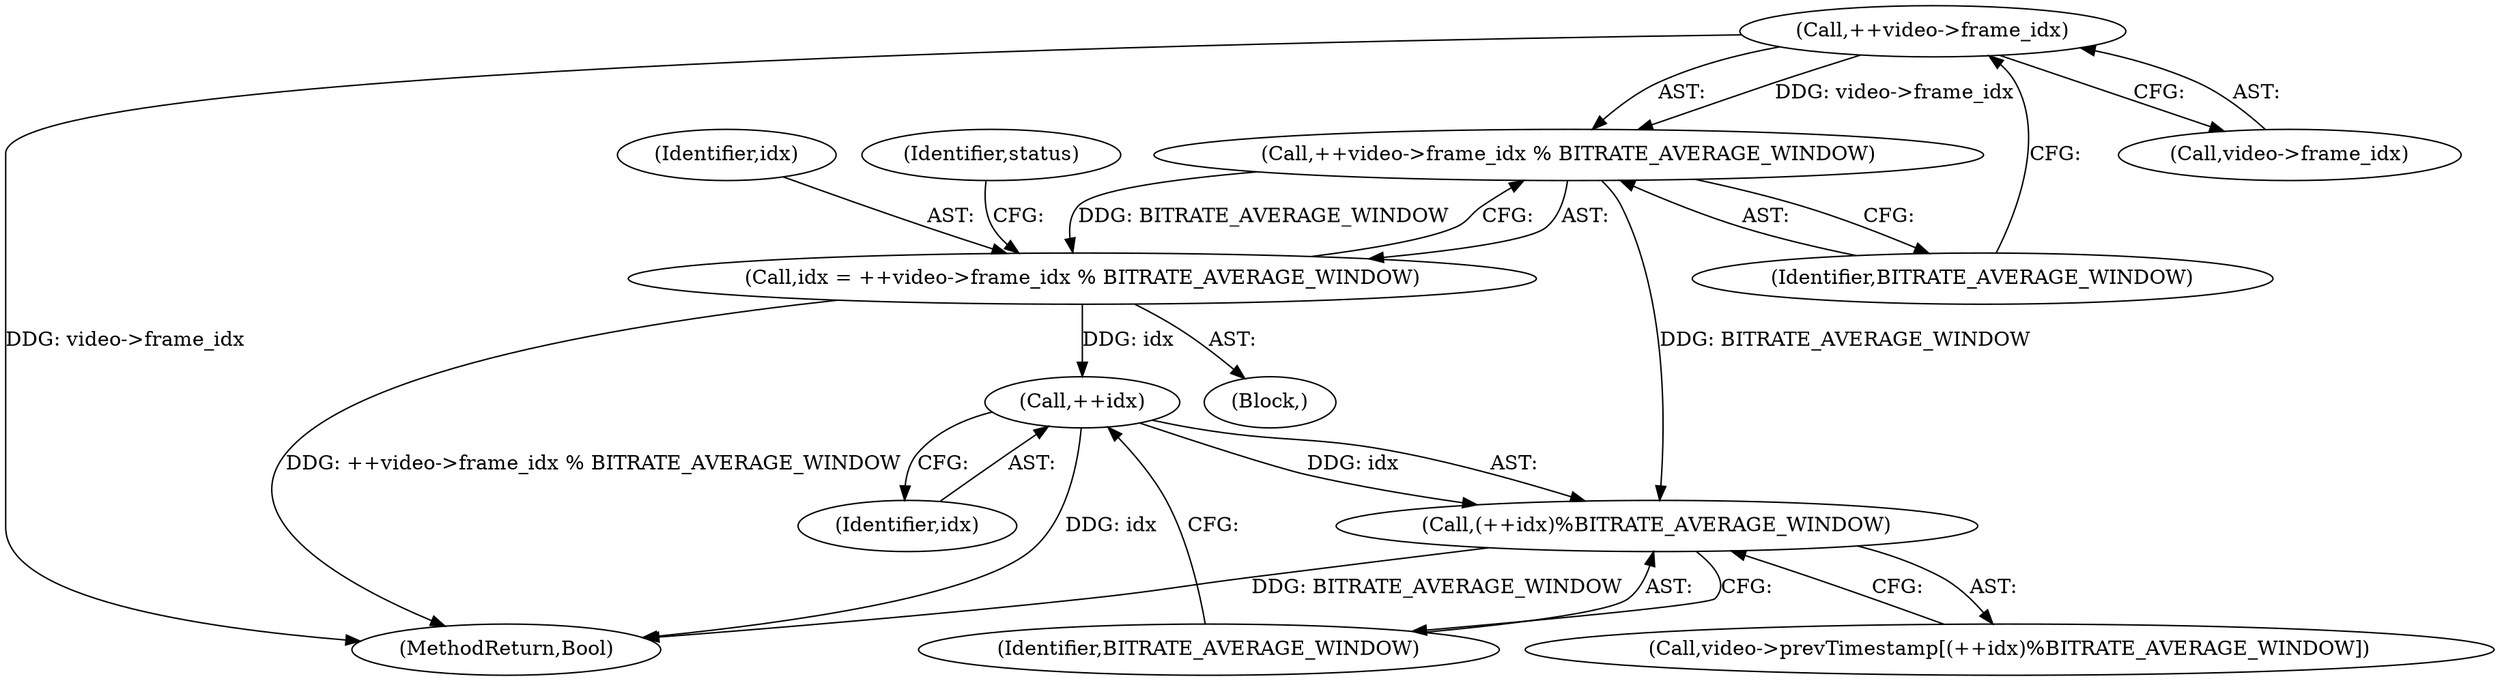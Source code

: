 digraph "0_Android_961e5ac5788b52304e64b9a509781beaf5201fb0_1@pointer" {
"1000468" [label="(Call,++video->frame_idx)"];
"1000467" [label="(Call,++video->frame_idx % BITRATE_AVERAGE_WINDOW)"];
"1000465" [label="(Call,idx = ++video->frame_idx % BITRATE_AVERAGE_WINDOW)"];
"1000519" [label="(Call,++idx)"];
"1000518" [label="(Call,(++idx)%BITRATE_AVERAGE_WINDOW)"];
"1000472" [label="(Identifier,BITRATE_AVERAGE_WINDOW)"];
"1000468" [label="(Call,++video->frame_idx)"];
"1000514" [label="(Call,video->prevTimestamp[(++idx)%BITRATE_AVERAGE_WINDOW])"];
"1000518" [label="(Call,(++idx)%BITRATE_AVERAGE_WINDOW)"];
"1000465" [label="(Call,idx = ++video->frame_idx % BITRATE_AVERAGE_WINDOW)"];
"1000664" [label="(MethodReturn,Bool)"];
"1000520" [label="(Identifier,idx)"];
"1000466" [label="(Identifier,idx)"];
"1000519" [label="(Call,++idx)"];
"1000469" [label="(Call,video->frame_idx)"];
"1000144" [label="(Block,)"];
"1000521" [label="(Identifier,BITRATE_AVERAGE_WINDOW)"];
"1000467" [label="(Call,++video->frame_idx % BITRATE_AVERAGE_WINDOW)"];
"1000474" [label="(Identifier,status)"];
"1000468" -> "1000467"  [label="AST: "];
"1000468" -> "1000469"  [label="CFG: "];
"1000469" -> "1000468"  [label="AST: "];
"1000472" -> "1000468"  [label="CFG: "];
"1000468" -> "1000664"  [label="DDG: video->frame_idx"];
"1000468" -> "1000467"  [label="DDG: video->frame_idx"];
"1000467" -> "1000465"  [label="AST: "];
"1000467" -> "1000472"  [label="CFG: "];
"1000472" -> "1000467"  [label="AST: "];
"1000465" -> "1000467"  [label="CFG: "];
"1000467" -> "1000465"  [label="DDG: BITRATE_AVERAGE_WINDOW"];
"1000467" -> "1000518"  [label="DDG: BITRATE_AVERAGE_WINDOW"];
"1000465" -> "1000144"  [label="AST: "];
"1000466" -> "1000465"  [label="AST: "];
"1000474" -> "1000465"  [label="CFG: "];
"1000465" -> "1000664"  [label="DDG: ++video->frame_idx % BITRATE_AVERAGE_WINDOW"];
"1000465" -> "1000519"  [label="DDG: idx"];
"1000519" -> "1000518"  [label="AST: "];
"1000519" -> "1000520"  [label="CFG: "];
"1000520" -> "1000519"  [label="AST: "];
"1000521" -> "1000519"  [label="CFG: "];
"1000519" -> "1000664"  [label="DDG: idx"];
"1000519" -> "1000518"  [label="DDG: idx"];
"1000518" -> "1000514"  [label="AST: "];
"1000518" -> "1000521"  [label="CFG: "];
"1000521" -> "1000518"  [label="AST: "];
"1000514" -> "1000518"  [label="CFG: "];
"1000518" -> "1000664"  [label="DDG: BITRATE_AVERAGE_WINDOW"];
}
